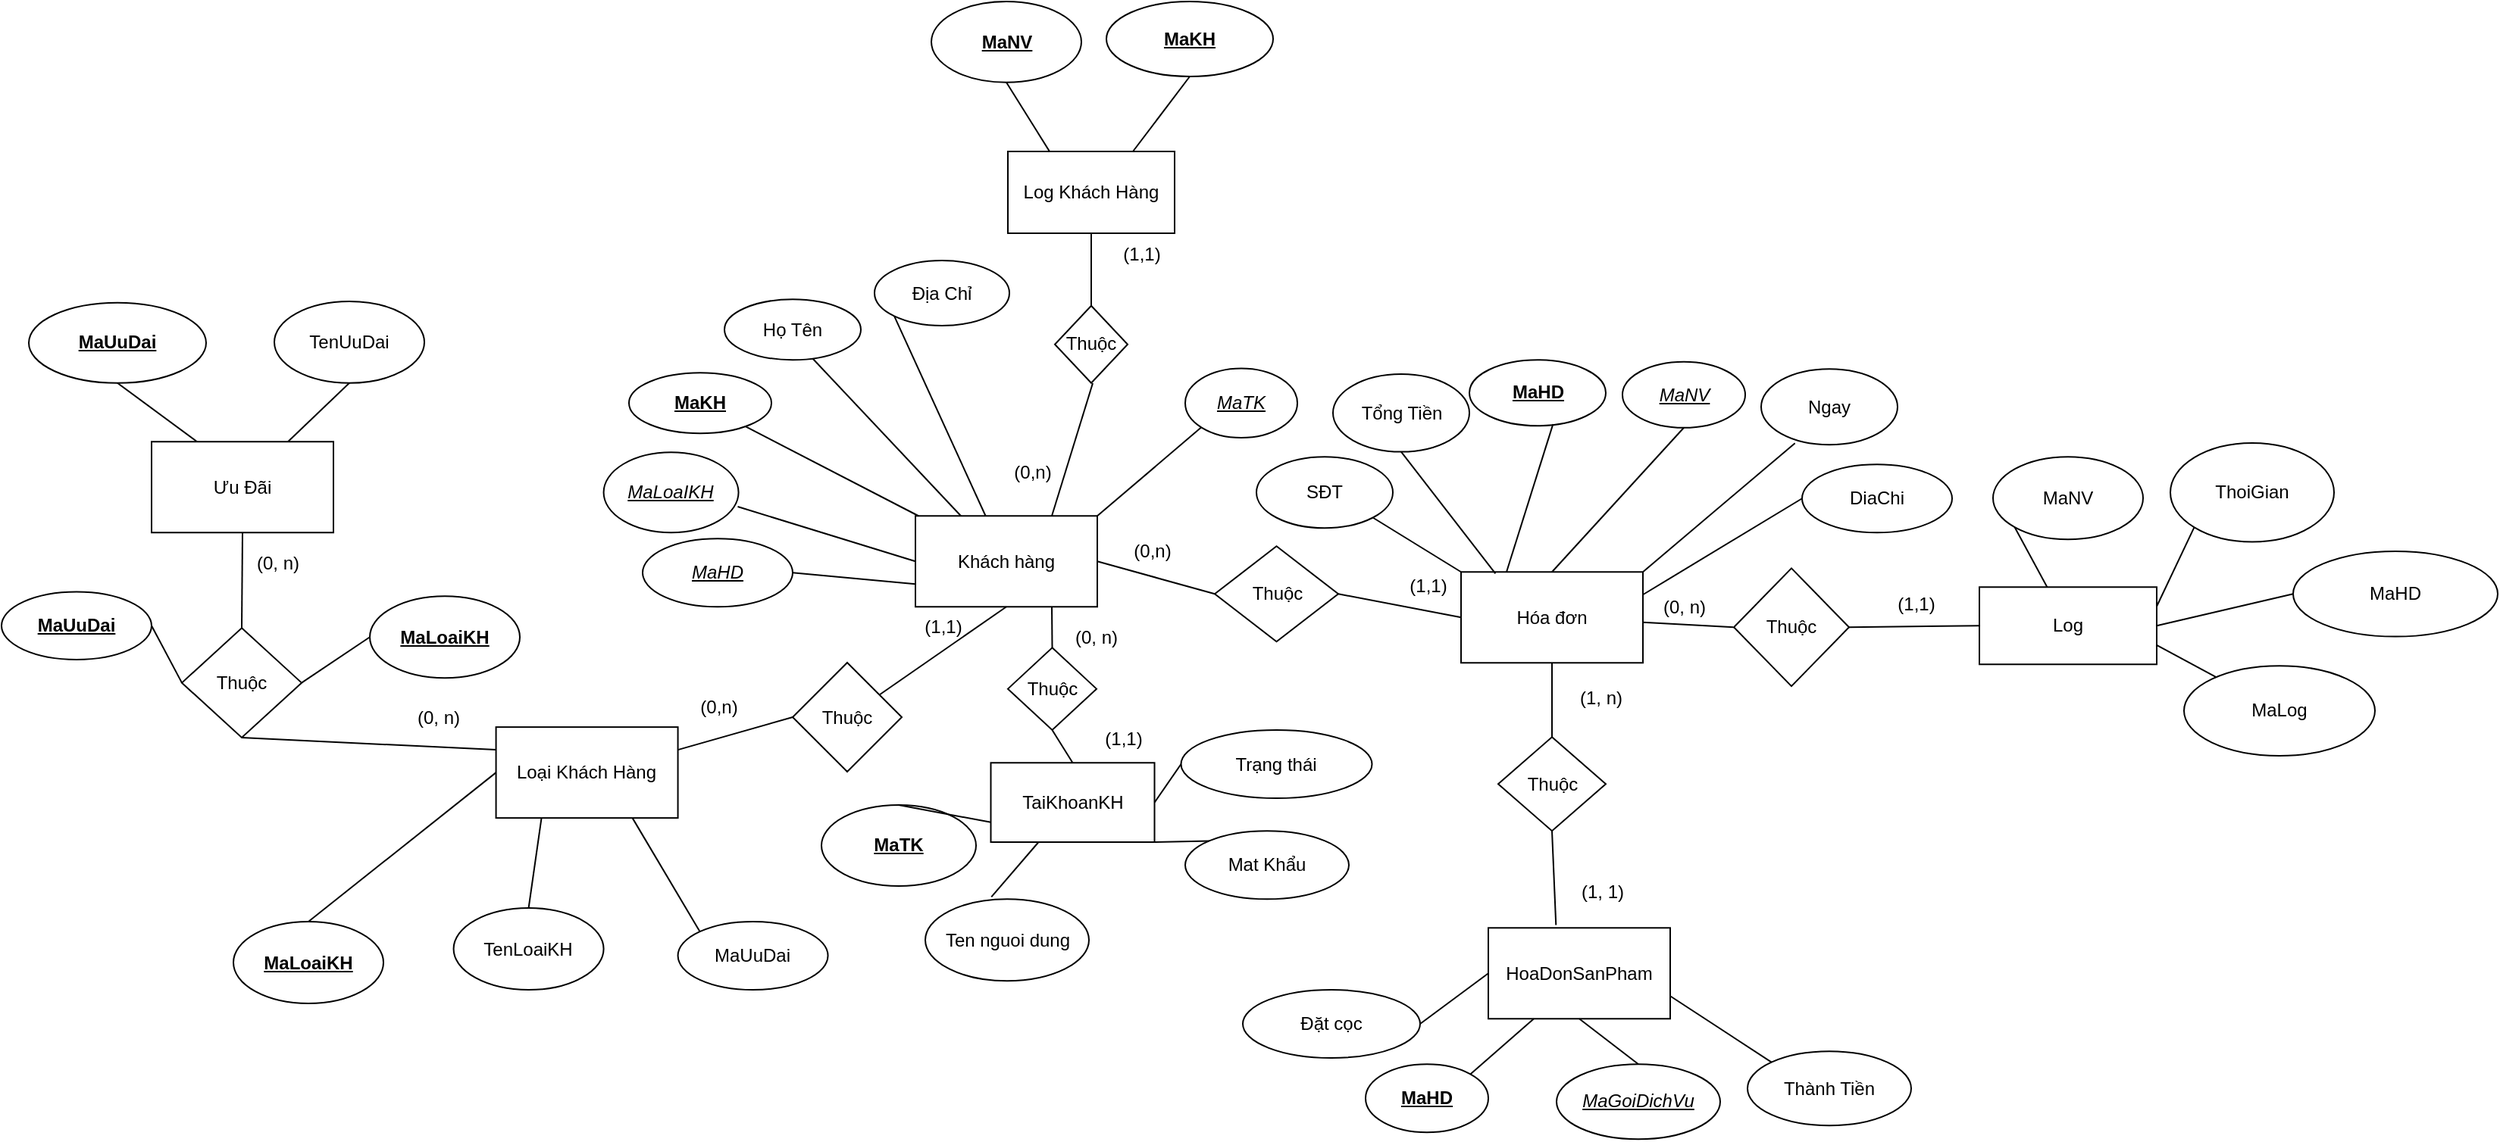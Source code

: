 <mxfile version="20.3.3" type="github">
  <diagram id="P_BZW2JWN4PclsPSSylG" name="Page-1">
    <mxGraphModel dx="1811" dy="1105" grid="1" gridSize="9" guides="1" tooltips="1" connect="1" arrows="1" fold="1" page="1" pageScale="1" pageWidth="3300" pageHeight="4681" math="0" shadow="0">
      <root>
        <mxCell id="0" />
        <mxCell id="1" parent="0" />
        <mxCell id="imz9l-xepYDmz30WCTFW-1" value="Khách hàng" style="rounded=0;whiteSpace=wrap;html=1;" vertex="1" parent="1">
          <mxGeometry x="621" y="564.63" width="120" height="60" as="geometry" />
        </mxCell>
        <mxCell id="imz9l-xepYDmz30WCTFW-2" value="MaKH" style="ellipse;whiteSpace=wrap;html=1;fontStyle=5" vertex="1" parent="1">
          <mxGeometry x="432" y="470.13" width="94" height="40" as="geometry" />
        </mxCell>
        <mxCell id="imz9l-xepYDmz30WCTFW-4" value="Họ Tên" style="ellipse;whiteSpace=wrap;html=1;" vertex="1" parent="1">
          <mxGeometry x="495" y="421.63" width="90" height="40" as="geometry" />
        </mxCell>
        <mxCell id="imz9l-xepYDmz30WCTFW-5" value="Địa Chỉ" style="ellipse;whiteSpace=wrap;html=1;" vertex="1" parent="1">
          <mxGeometry x="594" y="396" width="89" height="43" as="geometry" />
        </mxCell>
        <mxCell id="imz9l-xepYDmz30WCTFW-7" value="" style="endArrow=none;html=1;rounded=0;" edge="1" parent="1" source="imz9l-xepYDmz30WCTFW-2" target="imz9l-xepYDmz30WCTFW-1">
          <mxGeometry width="50" height="50" relative="1" as="geometry">
            <mxPoint x="612" y="634.63" as="sourcePoint" />
            <mxPoint x="662" y="584.63" as="targetPoint" />
          </mxGeometry>
        </mxCell>
        <mxCell id="imz9l-xepYDmz30WCTFW-8" value="" style="endArrow=none;html=1;rounded=0;entryX=0.25;entryY=0;entryDx=0;entryDy=0;exitX=0.647;exitY=0.978;exitDx=0;exitDy=0;exitPerimeter=0;" edge="1" parent="1" source="imz9l-xepYDmz30WCTFW-4" target="imz9l-xepYDmz30WCTFW-1">
          <mxGeometry width="50" height="50" relative="1" as="geometry">
            <mxPoint x="612" y="503.63" as="sourcePoint" />
            <mxPoint x="630" y="573.766" as="targetPoint" />
          </mxGeometry>
        </mxCell>
        <mxCell id="imz9l-xepYDmz30WCTFW-9" value="" style="endArrow=none;html=1;rounded=0;exitX=0;exitY=1;exitDx=0;exitDy=0;" edge="1" parent="1" source="imz9l-xepYDmz30WCTFW-5" target="imz9l-xepYDmz30WCTFW-1">
          <mxGeometry width="50" height="50" relative="1" as="geometry">
            <mxPoint x="613" y="526.99" as="sourcePoint" />
            <mxPoint x="660" y="557.63" as="targetPoint" />
          </mxGeometry>
        </mxCell>
        <mxCell id="imz9l-xepYDmz30WCTFW-10" value="" style="endArrow=none;html=1;rounded=0;entryX=0.75;entryY=0;entryDx=0;entryDy=0;" edge="1" parent="1" target="imz9l-xepYDmz30WCTFW-1">
          <mxGeometry width="50" height="50" relative="1" as="geometry">
            <mxPoint x="738" y="477" as="sourcePoint" />
            <mxPoint x="669" y="582.63" as="targetPoint" />
          </mxGeometry>
        </mxCell>
        <mxCell id="imz9l-xepYDmz30WCTFW-11" value="Loại Khách Hàng" style="rounded=0;whiteSpace=wrap;html=1;" vertex="1" parent="1">
          <mxGeometry x="344.28" y="704.06" width="120" height="60" as="geometry" />
        </mxCell>
        <mxCell id="imz9l-xepYDmz30WCTFW-13" value="MaLoaiKH" style="ellipse;whiteSpace=wrap;html=1;fontStyle=5" vertex="1" parent="1">
          <mxGeometry x="171" y="832.5" width="99" height="54" as="geometry" />
        </mxCell>
        <mxCell id="imz9l-xepYDmz30WCTFW-14" value="TenLoaiKH&lt;br&gt;" style="ellipse;whiteSpace=wrap;html=1;" vertex="1" parent="1">
          <mxGeometry x="316.28" y="823.5" width="99" height="54" as="geometry" />
        </mxCell>
        <mxCell id="imz9l-xepYDmz30WCTFW-15" value="MaUuDai" style="ellipse;whiteSpace=wrap;html=1;" vertex="1" parent="1">
          <mxGeometry x="464.28" y="832.5" width="99" height="45" as="geometry" />
        </mxCell>
        <mxCell id="imz9l-xepYDmz30WCTFW-17" value="" style="endArrow=none;html=1;rounded=0;exitX=0.5;exitY=0;exitDx=0;exitDy=0;entryX=0;entryY=0.5;entryDx=0;entryDy=0;" edge="1" parent="1" source="imz9l-xepYDmz30WCTFW-13" target="imz9l-xepYDmz30WCTFW-11">
          <mxGeometry width="50" height="50" relative="1" as="geometry">
            <mxPoint x="233.997" y="834.688" as="sourcePoint" />
            <mxPoint x="370.28" y="711" as="targetPoint" />
          </mxGeometry>
        </mxCell>
        <mxCell id="imz9l-xepYDmz30WCTFW-18" value="" style="endArrow=none;html=1;rounded=0;exitX=0.5;exitY=0;exitDx=0;exitDy=0;entryX=0.25;entryY=1;entryDx=0;entryDy=0;" edge="1" parent="1" source="imz9l-xepYDmz30WCTFW-14" target="imz9l-xepYDmz30WCTFW-11">
          <mxGeometry width="50" height="50" relative="1" as="geometry">
            <mxPoint x="242.997" y="843.688" as="sourcePoint" />
            <mxPoint x="365.28" y="759" as="targetPoint" />
          </mxGeometry>
        </mxCell>
        <mxCell id="imz9l-xepYDmz30WCTFW-19" value="" style="endArrow=none;html=1;rounded=0;exitX=0;exitY=0;exitDx=0;exitDy=0;entryX=0.75;entryY=1;entryDx=0;entryDy=0;" edge="1" parent="1" source="imz9l-xepYDmz30WCTFW-15" target="imz9l-xepYDmz30WCTFW-11">
          <mxGeometry width="50" height="50" relative="1" as="geometry">
            <mxPoint x="374.78" y="832.5" as="sourcePoint" />
            <mxPoint x="395.28" y="789" as="targetPoint" />
          </mxGeometry>
        </mxCell>
        <mxCell id="imz9l-xepYDmz30WCTFW-21" value="Thuộc" style="rhombus;whiteSpace=wrap;html=1;" vertex="1" parent="1">
          <mxGeometry x="540" y="661.5" width="72" height="72" as="geometry" />
        </mxCell>
        <mxCell id="imz9l-xepYDmz30WCTFW-22" value="" style="endArrow=none;html=1;rounded=0;entryX=0.5;entryY=1;entryDx=0;entryDy=0;" edge="1" parent="1" source="imz9l-xepYDmz30WCTFW-21" target="imz9l-xepYDmz30WCTFW-1">
          <mxGeometry width="50" height="50" relative="1" as="geometry">
            <mxPoint x="585" y="733.63" as="sourcePoint" />
            <mxPoint x="635" y="683.63" as="targetPoint" />
          </mxGeometry>
        </mxCell>
        <mxCell id="imz9l-xepYDmz30WCTFW-24" value="(0,n)&lt;br&gt;" style="text;html=1;align=center;verticalAlign=middle;resizable=0;points=[];autosize=1;strokeColor=none;fillColor=none;" vertex="1" parent="1">
          <mxGeometry x="468" y="677.06" width="45" height="27" as="geometry" />
        </mxCell>
        <mxCell id="imz9l-xepYDmz30WCTFW-25" value="(1,1)&lt;br&gt;" style="text;html=1;align=center;verticalAlign=middle;resizable=0;points=[];autosize=1;strokeColor=none;fillColor=none;" vertex="1" parent="1">
          <mxGeometry x="616" y="624.63" width="45" height="27" as="geometry" />
        </mxCell>
        <mxCell id="imz9l-xepYDmz30WCTFW-26" value="MaLoaIKH" style="ellipse;whiteSpace=wrap;html=1;fontStyle=6" vertex="1" parent="1">
          <mxGeometry x="415.28" y="522.62" width="89" height="53" as="geometry" />
        </mxCell>
        <mxCell id="imz9l-xepYDmz30WCTFW-28" value="" style="endArrow=none;html=1;rounded=0;entryX=0.994;entryY=0.677;entryDx=0;entryDy=0;entryPerimeter=0;exitX=0;exitY=0.5;exitDx=0;exitDy=0;" edge="1" parent="1" source="imz9l-xepYDmz30WCTFW-1" target="imz9l-xepYDmz30WCTFW-26">
          <mxGeometry width="50" height="50" relative="1" as="geometry">
            <mxPoint x="900" y="679.63" as="sourcePoint" />
            <mxPoint x="950" y="629.63" as="targetPoint" />
          </mxGeometry>
        </mxCell>
        <mxCell id="imz9l-xepYDmz30WCTFW-29" value="Hóa đơn&lt;br&gt;" style="rounded=0;whiteSpace=wrap;html=1;" vertex="1" parent="1">
          <mxGeometry x="981" y="601.63" width="120" height="60" as="geometry" />
        </mxCell>
        <mxCell id="imz9l-xepYDmz30WCTFW-30" value="MaHD" style="ellipse;whiteSpace=wrap;html=1;fontStyle=5" vertex="1" parent="1">
          <mxGeometry x="986.5" y="461.63" width="90" height="43.5" as="geometry" />
        </mxCell>
        <mxCell id="imz9l-xepYDmz30WCTFW-31" value="MaNV" style="ellipse;whiteSpace=wrap;html=1;fontStyle=6" vertex="1" parent="1">
          <mxGeometry x="1087.5" y="462.88" width="81" height="43.5" as="geometry" />
        </mxCell>
        <mxCell id="imz9l-xepYDmz30WCTFW-32" value="Ngay" style="ellipse;whiteSpace=wrap;html=1;" vertex="1" parent="1">
          <mxGeometry x="1179" y="467.63" width="90" height="50" as="geometry" />
        </mxCell>
        <mxCell id="imz9l-xepYDmz30WCTFW-33" value="DiaChi" style="ellipse;whiteSpace=wrap;html=1;" vertex="1" parent="1">
          <mxGeometry x="1206" y="530.63" width="99" height="45" as="geometry" />
        </mxCell>
        <mxCell id="imz9l-xepYDmz30WCTFW-34" value="SĐT" style="ellipse;whiteSpace=wrap;html=1;" vertex="1" parent="1">
          <mxGeometry x="846" y="525.63" width="90" height="47" as="geometry" />
        </mxCell>
        <mxCell id="imz9l-xepYDmz30WCTFW-35" value="Tổng Tiền" style="ellipse;whiteSpace=wrap;html=1;" vertex="1" parent="1">
          <mxGeometry x="896.5" y="471.01" width="90" height="51.25" as="geometry" />
        </mxCell>
        <mxCell id="imz9l-xepYDmz30WCTFW-38" value="" style="endArrow=none;html=1;rounded=0;entryX=0.25;entryY=0;entryDx=0;entryDy=0;exitX=0.613;exitY=0.976;exitDx=0;exitDy=0;exitPerimeter=0;" edge="1" parent="1" source="imz9l-xepYDmz30WCTFW-30" target="imz9l-xepYDmz30WCTFW-29">
          <mxGeometry width="50" height="50" relative="1" as="geometry">
            <mxPoint x="900" y="670.63" as="sourcePoint" />
            <mxPoint x="950" y="620.63" as="targetPoint" />
          </mxGeometry>
        </mxCell>
        <mxCell id="imz9l-xepYDmz30WCTFW-39" value="" style="endArrow=none;html=1;rounded=0;exitX=0.5;exitY=0;exitDx=0;exitDy=0;entryX=0.5;entryY=1;entryDx=0;entryDy=0;" edge="1" parent="1" source="imz9l-xepYDmz30WCTFW-29" target="imz9l-xepYDmz30WCTFW-31">
          <mxGeometry width="50" height="50" relative="1" as="geometry">
            <mxPoint x="900" y="670.63" as="sourcePoint" />
            <mxPoint x="950" y="620.63" as="targetPoint" />
          </mxGeometry>
        </mxCell>
        <mxCell id="imz9l-xepYDmz30WCTFW-40" value="" style="endArrow=none;html=1;rounded=0;entryX=1;entryY=0;entryDx=0;entryDy=0;exitX=0.248;exitY=0.979;exitDx=0;exitDy=0;exitPerimeter=0;" edge="1" parent="1" source="imz9l-xepYDmz30WCTFW-32" target="imz9l-xepYDmz30WCTFW-29">
          <mxGeometry width="50" height="50" relative="1" as="geometry">
            <mxPoint x="900" y="670.63" as="sourcePoint" />
            <mxPoint x="950" y="620.63" as="targetPoint" />
          </mxGeometry>
        </mxCell>
        <mxCell id="imz9l-xepYDmz30WCTFW-41" value="" style="endArrow=none;html=1;rounded=0;entryX=1;entryY=0.25;entryDx=0;entryDy=0;exitX=0;exitY=0.5;exitDx=0;exitDy=0;" edge="1" parent="1" source="imz9l-xepYDmz30WCTFW-33" target="imz9l-xepYDmz30WCTFW-29">
          <mxGeometry width="50" height="50" relative="1" as="geometry">
            <mxPoint x="900" y="670.63" as="sourcePoint" />
            <mxPoint x="950" y="620.63" as="targetPoint" />
          </mxGeometry>
        </mxCell>
        <mxCell id="imz9l-xepYDmz30WCTFW-42" style="edgeStyle=orthogonalEdgeStyle;rounded=0;orthogonalLoop=1;jettySize=auto;html=1;exitX=0.5;exitY=1;exitDx=0;exitDy=0;" edge="1" parent="1" source="imz9l-xepYDmz30WCTFW-35" target="imz9l-xepYDmz30WCTFW-35">
          <mxGeometry relative="1" as="geometry" />
        </mxCell>
        <mxCell id="imz9l-xepYDmz30WCTFW-43" value="" style="endArrow=none;html=1;rounded=0;entryX=0.189;entryY=0.018;entryDx=0;entryDy=0;entryPerimeter=0;exitX=0.5;exitY=1;exitDx=0;exitDy=0;" edge="1" parent="1" source="imz9l-xepYDmz30WCTFW-35" target="imz9l-xepYDmz30WCTFW-29">
          <mxGeometry width="50" height="50" relative="1" as="geometry">
            <mxPoint x="900" y="670.63" as="sourcePoint" />
            <mxPoint x="950" y="620.63" as="targetPoint" />
          </mxGeometry>
        </mxCell>
        <mxCell id="imz9l-xepYDmz30WCTFW-44" value="" style="endArrow=none;html=1;rounded=0;entryX=0;entryY=0;entryDx=0;entryDy=0;exitX=1;exitY=1;exitDx=0;exitDy=0;" edge="1" parent="1" source="imz9l-xepYDmz30WCTFW-34" target="imz9l-xepYDmz30WCTFW-29">
          <mxGeometry width="50" height="50" relative="1" as="geometry">
            <mxPoint x="900" y="670.63" as="sourcePoint" />
            <mxPoint x="950" y="620.63" as="targetPoint" />
          </mxGeometry>
        </mxCell>
        <mxCell id="imz9l-xepYDmz30WCTFW-45" value="Thuộc" style="rhombus;whiteSpace=wrap;html=1;" vertex="1" parent="1">
          <mxGeometry x="818.5" y="584.63" width="81.5" height="63" as="geometry" />
        </mxCell>
        <mxCell id="imz9l-xepYDmz30WCTFW-46" value="" style="endArrow=none;html=1;rounded=0;entryX=0;entryY=0.5;entryDx=0;entryDy=0;exitX=1;exitY=0.5;exitDx=0;exitDy=0;" edge="1" parent="1" source="imz9l-xepYDmz30WCTFW-45" target="imz9l-xepYDmz30WCTFW-29">
          <mxGeometry width="50" height="50" relative="1" as="geometry">
            <mxPoint x="900" y="670.63" as="sourcePoint" />
            <mxPoint x="950" y="620.63" as="targetPoint" />
          </mxGeometry>
        </mxCell>
        <mxCell id="imz9l-xepYDmz30WCTFW-47" value="" style="endArrow=none;html=1;rounded=0;exitX=1;exitY=0.5;exitDx=0;exitDy=0;entryX=0;entryY=0.5;entryDx=0;entryDy=0;" edge="1" parent="1" source="imz9l-xepYDmz30WCTFW-1" target="imz9l-xepYDmz30WCTFW-45">
          <mxGeometry width="50" height="50" relative="1" as="geometry">
            <mxPoint x="900" y="670.63" as="sourcePoint" />
            <mxPoint x="950" y="620.63" as="targetPoint" />
          </mxGeometry>
        </mxCell>
        <mxCell id="imz9l-xepYDmz30WCTFW-48" value="(0,n)&lt;br&gt;" style="text;html=1;align=center;verticalAlign=middle;resizable=0;points=[];autosize=1;strokeColor=none;fillColor=none;" vertex="1" parent="1">
          <mxGeometry x="754" y="574.63" width="45" height="27" as="geometry" />
        </mxCell>
        <mxCell id="imz9l-xepYDmz30WCTFW-49" value="(1,1)" style="text;html=1;align=center;verticalAlign=middle;resizable=0;points=[];autosize=1;strokeColor=none;fillColor=none;" vertex="1" parent="1">
          <mxGeometry x="936" y="597.63" width="45" height="27" as="geometry" />
        </mxCell>
        <mxCell id="imz9l-xepYDmz30WCTFW-50" value="MaHD" style="ellipse;whiteSpace=wrap;html=1;fontStyle=6" vertex="1" parent="1">
          <mxGeometry x="441" y="579.63" width="99" height="45" as="geometry" />
        </mxCell>
        <mxCell id="imz9l-xepYDmz30WCTFW-51" value="" style="endArrow=none;html=1;rounded=0;entryX=0;entryY=0.75;entryDx=0;entryDy=0;exitX=1;exitY=0.5;exitDx=0;exitDy=0;" edge="1" parent="1" source="imz9l-xepYDmz30WCTFW-50" target="imz9l-xepYDmz30WCTFW-1">
          <mxGeometry width="50" height="50" relative="1" as="geometry">
            <mxPoint x="900" y="778.63" as="sourcePoint" />
            <mxPoint x="950" y="728.63" as="targetPoint" />
          </mxGeometry>
        </mxCell>
        <mxCell id="imz9l-xepYDmz30WCTFW-52" value="HoaDonSanPham" style="rounded=0;whiteSpace=wrap;html=1;" vertex="1" parent="1">
          <mxGeometry x="999" y="836.63" width="120" height="60" as="geometry" />
        </mxCell>
        <mxCell id="imz9l-xepYDmz30WCTFW-53" value="MaHD" style="ellipse;whiteSpace=wrap;html=1;fontStyle=5" vertex="1" parent="1">
          <mxGeometry x="918" y="926.63" width="81" height="45" as="geometry" />
        </mxCell>
        <mxCell id="imz9l-xepYDmz30WCTFW-54" value="MaGoiDichVu" style="ellipse;whiteSpace=wrap;html=1;fontStyle=6" vertex="1" parent="1">
          <mxGeometry x="1044" y="926.63" width="108" height="49.5" as="geometry" />
        </mxCell>
        <mxCell id="imz9l-xepYDmz30WCTFW-55" value="Thành Tiền" style="ellipse;whiteSpace=wrap;html=1;" vertex="1" parent="1">
          <mxGeometry x="1170" y="918.13" width="108" height="49" as="geometry" />
        </mxCell>
        <mxCell id="imz9l-xepYDmz30WCTFW-56" value="Đặt cọc" style="ellipse;whiteSpace=wrap;html=1;" vertex="1" parent="1">
          <mxGeometry x="837" y="877.5" width="117" height="45" as="geometry" />
        </mxCell>
        <mxCell id="imz9l-xepYDmz30WCTFW-57" value="" style="endArrow=none;html=1;rounded=0;entryX=0;entryY=0.5;entryDx=0;entryDy=0;exitX=1;exitY=0.5;exitDx=0;exitDy=0;" edge="1" parent="1" source="imz9l-xepYDmz30WCTFW-56" target="imz9l-xepYDmz30WCTFW-52">
          <mxGeometry width="50" height="50" relative="1" as="geometry">
            <mxPoint x="918" y="850.63" as="sourcePoint" />
            <mxPoint x="968" y="800.63" as="targetPoint" />
          </mxGeometry>
        </mxCell>
        <mxCell id="imz9l-xepYDmz30WCTFW-58" value="" style="endArrow=none;html=1;rounded=0;entryX=0.25;entryY=1;entryDx=0;entryDy=0;exitX=1;exitY=0;exitDx=0;exitDy=0;" edge="1" parent="1" source="imz9l-xepYDmz30WCTFW-53" target="imz9l-xepYDmz30WCTFW-52">
          <mxGeometry width="50" height="50" relative="1" as="geometry">
            <mxPoint x="918" y="850.63" as="sourcePoint" />
            <mxPoint x="968" y="800.63" as="targetPoint" />
          </mxGeometry>
        </mxCell>
        <mxCell id="imz9l-xepYDmz30WCTFW-59" value="" style="endArrow=none;html=1;rounded=0;entryX=0.5;entryY=1;entryDx=0;entryDy=0;exitX=0.5;exitY=0;exitDx=0;exitDy=0;" edge="1" parent="1" source="imz9l-xepYDmz30WCTFW-54" target="imz9l-xepYDmz30WCTFW-52">
          <mxGeometry width="50" height="50" relative="1" as="geometry">
            <mxPoint x="918" y="850.63" as="sourcePoint" />
            <mxPoint x="968" y="800.63" as="targetPoint" />
          </mxGeometry>
        </mxCell>
        <mxCell id="imz9l-xepYDmz30WCTFW-60" value="" style="endArrow=none;html=1;rounded=0;entryX=1;entryY=0.75;entryDx=0;entryDy=0;exitX=0;exitY=0;exitDx=0;exitDy=0;" edge="1" parent="1" source="imz9l-xepYDmz30WCTFW-55" target="imz9l-xepYDmz30WCTFW-52">
          <mxGeometry width="50" height="50" relative="1" as="geometry">
            <mxPoint x="918" y="850.63" as="sourcePoint" />
            <mxPoint x="968" y="800.63" as="targetPoint" />
          </mxGeometry>
        </mxCell>
        <mxCell id="imz9l-xepYDmz30WCTFW-61" value="Thuộc" style="rhombus;whiteSpace=wrap;html=1;" vertex="1" parent="1">
          <mxGeometry x="1005.5" y="710.63" width="71" height="62" as="geometry" />
        </mxCell>
        <mxCell id="imz9l-xepYDmz30WCTFW-62" value="" style="endArrow=none;html=1;rounded=0;entryX=0.5;entryY=1;entryDx=0;entryDy=0;" edge="1" parent="1" source="imz9l-xepYDmz30WCTFW-61" target="imz9l-xepYDmz30WCTFW-29">
          <mxGeometry width="50" height="50" relative="1" as="geometry">
            <mxPoint x="900" y="778.63" as="sourcePoint" />
            <mxPoint x="950" y="728.63" as="targetPoint" />
          </mxGeometry>
        </mxCell>
        <mxCell id="imz9l-xepYDmz30WCTFW-63" value="" style="endArrow=none;html=1;rounded=0;entryX=0.5;entryY=1;entryDx=0;entryDy=0;exitX=0.372;exitY=-0.032;exitDx=0;exitDy=0;exitPerimeter=0;" edge="1" parent="1" source="imz9l-xepYDmz30WCTFW-52" target="imz9l-xepYDmz30WCTFW-61">
          <mxGeometry width="50" height="50" relative="1" as="geometry">
            <mxPoint x="900" y="778.63" as="sourcePoint" />
            <mxPoint x="950" y="728.63" as="targetPoint" />
          </mxGeometry>
        </mxCell>
        <mxCell id="imz9l-xepYDmz30WCTFW-64" value="(1, n)" style="text;html=1;align=center;verticalAlign=middle;resizable=0;points=[];autosize=1;strokeColor=none;fillColor=none;" vertex="1" parent="1">
          <mxGeometry x="1046" y="671.63" width="54" height="27" as="geometry" />
        </mxCell>
        <mxCell id="imz9l-xepYDmz30WCTFW-65" value="(1, 1)" style="text;html=1;align=center;verticalAlign=middle;resizable=0;points=[];autosize=1;strokeColor=none;fillColor=none;" vertex="1" parent="1">
          <mxGeometry x="1047" y="799.13" width="54" height="27" as="geometry" />
        </mxCell>
        <mxCell id="imz9l-xepYDmz30WCTFW-66" value="Log" style="rounded=0;whiteSpace=wrap;html=1;" vertex="1" parent="1">
          <mxGeometry x="1323" y="611.63" width="117" height="51" as="geometry" />
        </mxCell>
        <mxCell id="imz9l-xepYDmz30WCTFW-67" value="MaNV" style="ellipse;whiteSpace=wrap;html=1;" vertex="1" parent="1">
          <mxGeometry x="1332" y="525.63" width="99" height="54.55" as="geometry" />
        </mxCell>
        <mxCell id="imz9l-xepYDmz30WCTFW-68" value="MaHD" style="ellipse;whiteSpace=wrap;html=1;" vertex="1" parent="1">
          <mxGeometry x="1530" y="587.97" width="135" height="56.33" as="geometry" />
        </mxCell>
        <mxCell id="imz9l-xepYDmz30WCTFW-69" value="MaLog" style="ellipse;whiteSpace=wrap;html=1;" vertex="1" parent="1">
          <mxGeometry x="1458" y="663.62" width="126" height="59.37" as="geometry" />
        </mxCell>
        <mxCell id="imz9l-xepYDmz30WCTFW-70" value="ThoiGian" style="ellipse;whiteSpace=wrap;html=1;" vertex="1" parent="1">
          <mxGeometry x="1449" y="516.47" width="108" height="65.31" as="geometry" />
        </mxCell>
        <mxCell id="imz9l-xepYDmz30WCTFW-74" value="" style="endArrow=none;html=1;rounded=0;entryX=0;entryY=1;entryDx=0;entryDy=0;" edge="1" parent="1" source="imz9l-xepYDmz30WCTFW-66" target="imz9l-xepYDmz30WCTFW-67">
          <mxGeometry width="50" height="50" relative="1" as="geometry">
            <mxPoint x="1332" y="545" as="sourcePoint" />
            <mxPoint x="1382" y="495" as="targetPoint" />
          </mxGeometry>
        </mxCell>
        <mxCell id="imz9l-xepYDmz30WCTFW-75" value="" style="endArrow=none;html=1;rounded=0;entryX=0;entryY=1;entryDx=0;entryDy=0;exitX=1;exitY=0.25;exitDx=0;exitDy=0;" edge="1" parent="1" source="imz9l-xepYDmz30WCTFW-66" target="imz9l-xepYDmz30WCTFW-70">
          <mxGeometry width="50" height="50" relative="1" as="geometry">
            <mxPoint x="1458" y="644" as="sourcePoint" />
            <mxPoint x="1508" y="594" as="targetPoint" />
          </mxGeometry>
        </mxCell>
        <mxCell id="imz9l-xepYDmz30WCTFW-76" value="" style="endArrow=none;html=1;rounded=0;entryX=0;entryY=0.5;entryDx=0;entryDy=0;exitX=1;exitY=0.5;exitDx=0;exitDy=0;" edge="1" parent="1" source="imz9l-xepYDmz30WCTFW-66" target="imz9l-xepYDmz30WCTFW-68">
          <mxGeometry width="50" height="50" relative="1" as="geometry">
            <mxPoint x="1458" y="644" as="sourcePoint" />
            <mxPoint x="1508" y="594" as="targetPoint" />
          </mxGeometry>
        </mxCell>
        <mxCell id="imz9l-xepYDmz30WCTFW-77" value="" style="endArrow=none;html=1;rounded=0;exitX=1;exitY=0.75;exitDx=0;exitDy=0;" edge="1" parent="1" source="imz9l-xepYDmz30WCTFW-66" target="imz9l-xepYDmz30WCTFW-69">
          <mxGeometry width="50" height="50" relative="1" as="geometry">
            <mxPoint x="1458" y="644" as="sourcePoint" />
            <mxPoint x="1508" y="594" as="targetPoint" />
          </mxGeometry>
        </mxCell>
        <mxCell id="imz9l-xepYDmz30WCTFW-79" value="Thuộc" style="rhombus;whiteSpace=wrap;html=1;" vertex="1" parent="1">
          <mxGeometry x="1161" y="599.19" width="76" height="77.87" as="geometry" />
        </mxCell>
        <mxCell id="imz9l-xepYDmz30WCTFW-80" value="" style="endArrow=none;html=1;rounded=0;entryX=0;entryY=0.5;entryDx=0;entryDy=0;" edge="1" parent="1" source="imz9l-xepYDmz30WCTFW-29" target="imz9l-xepYDmz30WCTFW-79">
          <mxGeometry width="50" height="50" relative="1" as="geometry">
            <mxPoint x="1179" y="581" as="sourcePoint" />
            <mxPoint x="1229" y="531" as="targetPoint" />
          </mxGeometry>
        </mxCell>
        <mxCell id="imz9l-xepYDmz30WCTFW-81" value="" style="endArrow=none;html=1;rounded=0;entryX=0;entryY=0.5;entryDx=0;entryDy=0;exitX=1;exitY=0.5;exitDx=0;exitDy=0;" edge="1" parent="1" source="imz9l-xepYDmz30WCTFW-79" target="imz9l-xepYDmz30WCTFW-66">
          <mxGeometry width="50" height="50" relative="1" as="geometry">
            <mxPoint x="1179" y="581" as="sourcePoint" />
            <mxPoint x="1229" y="531" as="targetPoint" />
          </mxGeometry>
        </mxCell>
        <mxCell id="imz9l-xepYDmz30WCTFW-82" value="" style="endArrow=none;html=1;rounded=0;entryX=0;entryY=0.5;entryDx=0;entryDy=0;exitX=1;exitY=0.25;exitDx=0;exitDy=0;" edge="1" parent="1" source="imz9l-xepYDmz30WCTFW-11" target="imz9l-xepYDmz30WCTFW-21">
          <mxGeometry width="50" height="50" relative="1" as="geometry">
            <mxPoint x="810" y="716" as="sourcePoint" />
            <mxPoint x="860" y="666" as="targetPoint" />
          </mxGeometry>
        </mxCell>
        <mxCell id="imz9l-xepYDmz30WCTFW-83" value="(0, n)" style="text;html=1;align=center;verticalAlign=middle;resizable=0;points=[];autosize=1;strokeColor=none;fillColor=none;" vertex="1" parent="1">
          <mxGeometry x="1101" y="611.63" width="54" height="27" as="geometry" />
        </mxCell>
        <mxCell id="imz9l-xepYDmz30WCTFW-84" value="(1,1)" style="text;html=1;align=center;verticalAlign=middle;resizable=0;points=[];autosize=1;strokeColor=none;fillColor=none;" vertex="1" parent="1">
          <mxGeometry x="1258" y="609" width="45" height="27" as="geometry" />
        </mxCell>
        <mxCell id="imz9l-xepYDmz30WCTFW-85" value="MaTK" style="ellipse;whiteSpace=wrap;html=1;fontStyle=6" vertex="1" parent="1">
          <mxGeometry x="799" y="467.26" width="74" height="45.74" as="geometry" />
        </mxCell>
        <mxCell id="imz9l-xepYDmz30WCTFW-87" value="" style="endArrow=none;html=1;rounded=0;entryX=0;entryY=1;entryDx=0;entryDy=0;exitX=1;exitY=0;exitDx=0;exitDy=0;" edge="1" parent="1" source="imz9l-xepYDmz30WCTFW-1" target="imz9l-xepYDmz30WCTFW-85">
          <mxGeometry width="50" height="50" relative="1" as="geometry">
            <mxPoint x="846" y="716" as="sourcePoint" />
            <mxPoint x="896" y="666" as="targetPoint" />
          </mxGeometry>
        </mxCell>
        <mxCell id="imz9l-xepYDmz30WCTFW-88" value="Ưu Đãi" style="rounded=0;whiteSpace=wrap;html=1;" vertex="1" parent="1">
          <mxGeometry x="117" y="515.63" width="120" height="60" as="geometry" />
        </mxCell>
        <mxCell id="imz9l-xepYDmz30WCTFW-89" value="MaUuDai" style="ellipse;whiteSpace=wrap;html=1;fontStyle=5" vertex="1" parent="1">
          <mxGeometry x="36" y="423.87" width="117" height="53" as="geometry" />
        </mxCell>
        <mxCell id="imz9l-xepYDmz30WCTFW-90" value="TenUuDai" style="ellipse;whiteSpace=wrap;html=1;" vertex="1" parent="1">
          <mxGeometry x="198" y="423" width="99" height="53.87" as="geometry" />
        </mxCell>
        <mxCell id="imz9l-xepYDmz30WCTFW-92" value="" style="endArrow=none;html=1;rounded=0;entryX=0.5;entryY=1;entryDx=0;entryDy=0;exitX=0.75;exitY=0;exitDx=0;exitDy=0;" edge="1" parent="1" source="imz9l-xepYDmz30WCTFW-88" target="imz9l-xepYDmz30WCTFW-90">
          <mxGeometry width="50" height="50" relative="1" as="geometry">
            <mxPoint x="378" y="716" as="sourcePoint" />
            <mxPoint x="428" y="666" as="targetPoint" />
          </mxGeometry>
        </mxCell>
        <mxCell id="imz9l-xepYDmz30WCTFW-93" value="" style="endArrow=none;html=1;rounded=0;entryX=0.5;entryY=1;entryDx=0;entryDy=0;exitX=0.25;exitY=0;exitDx=0;exitDy=0;" edge="1" parent="1" source="imz9l-xepYDmz30WCTFW-88" target="imz9l-xepYDmz30WCTFW-89">
          <mxGeometry width="50" height="50" relative="1" as="geometry">
            <mxPoint x="378" y="716" as="sourcePoint" />
            <mxPoint x="428" y="666" as="targetPoint" />
          </mxGeometry>
        </mxCell>
        <mxCell id="imz9l-xepYDmz30WCTFW-94" value="Thuộc" style="rhombus;whiteSpace=wrap;html=1;" vertex="1" parent="1">
          <mxGeometry x="137" y="638.63" width="79" height="72.37" as="geometry" />
        </mxCell>
        <mxCell id="imz9l-xepYDmz30WCTFW-95" value="" style="endArrow=none;html=1;rounded=0;entryX=0.5;entryY=1;entryDx=0;entryDy=0;exitX=0;exitY=0.25;exitDx=0;exitDy=0;" edge="1" parent="1" source="imz9l-xepYDmz30WCTFW-11" target="imz9l-xepYDmz30WCTFW-94">
          <mxGeometry width="50" height="50" relative="1" as="geometry">
            <mxPoint x="378" y="716" as="sourcePoint" />
            <mxPoint x="428" y="666" as="targetPoint" />
          </mxGeometry>
        </mxCell>
        <mxCell id="imz9l-xepYDmz30WCTFW-96" value="" style="endArrow=none;html=1;rounded=0;entryX=0.5;entryY=1;entryDx=0;entryDy=0;exitX=0.5;exitY=0;exitDx=0;exitDy=0;" edge="1" parent="1" source="imz9l-xepYDmz30WCTFW-94" target="imz9l-xepYDmz30WCTFW-88">
          <mxGeometry width="50" height="50" relative="1" as="geometry">
            <mxPoint x="378" y="716" as="sourcePoint" />
            <mxPoint x="428" y="666" as="targetPoint" />
          </mxGeometry>
        </mxCell>
        <mxCell id="imz9l-xepYDmz30WCTFW-97" value="(0, n)" style="text;html=1;align=center;verticalAlign=middle;resizable=0;points=[];autosize=1;strokeColor=none;fillColor=none;" vertex="1" parent="1">
          <mxGeometry x="173" y="582" width="54" height="27" as="geometry" />
        </mxCell>
        <mxCell id="imz9l-xepYDmz30WCTFW-98" value="(0, n)" style="text;html=1;align=center;verticalAlign=middle;resizable=0;points=[];autosize=1;strokeColor=none;fillColor=none;" vertex="1" parent="1">
          <mxGeometry x="279" y="684" width="54" height="27" as="geometry" />
        </mxCell>
        <mxCell id="imz9l-xepYDmz30WCTFW-100" value="MaUuDai" style="ellipse;whiteSpace=wrap;html=1;fontStyle=5" vertex="1" parent="1">
          <mxGeometry x="18" y="614.79" width="99" height="44.68" as="geometry" />
        </mxCell>
        <mxCell id="imz9l-xepYDmz30WCTFW-101" value="MaLoaiKH" style="ellipse;whiteSpace=wrap;html=1;fontStyle=5" vertex="1" parent="1">
          <mxGeometry x="261" y="617.63" width="99" height="54" as="geometry" />
        </mxCell>
        <mxCell id="imz9l-xepYDmz30WCTFW-102" value="" style="endArrow=none;html=1;rounded=0;entryX=0;entryY=0.5;entryDx=0;entryDy=0;exitX=1;exitY=0.5;exitDx=0;exitDy=0;" edge="1" parent="1" source="imz9l-xepYDmz30WCTFW-94" target="imz9l-xepYDmz30WCTFW-101">
          <mxGeometry width="50" height="50" relative="1" as="geometry">
            <mxPoint x="378" y="716" as="sourcePoint" />
            <mxPoint x="428" y="666" as="targetPoint" />
          </mxGeometry>
        </mxCell>
        <mxCell id="imz9l-xepYDmz30WCTFW-103" value="" style="endArrow=none;html=1;rounded=0;entryX=1;entryY=0.5;entryDx=0;entryDy=0;exitX=0;exitY=0.5;exitDx=0;exitDy=0;" edge="1" parent="1" source="imz9l-xepYDmz30WCTFW-94" target="imz9l-xepYDmz30WCTFW-100">
          <mxGeometry width="50" height="50" relative="1" as="geometry">
            <mxPoint x="378" y="716" as="sourcePoint" />
            <mxPoint x="428" y="666" as="targetPoint" />
          </mxGeometry>
        </mxCell>
        <mxCell id="imz9l-xepYDmz30WCTFW-105" value="Log Khách Hàng" style="rounded=0;whiteSpace=wrap;html=1;" vertex="1" parent="1">
          <mxGeometry x="682" y="324.0" width="110" height="54" as="geometry" />
        </mxCell>
        <mxCell id="imz9l-xepYDmz30WCTFW-106" style="edgeStyle=orthogonalEdgeStyle;rounded=0;orthogonalLoop=1;jettySize=auto;html=1;exitX=0.5;exitY=1;exitDx=0;exitDy=0;" edge="1" parent="1" source="imz9l-xepYDmz30WCTFW-105" target="imz9l-xepYDmz30WCTFW-105">
          <mxGeometry relative="1" as="geometry" />
        </mxCell>
        <mxCell id="imz9l-xepYDmz30WCTFW-107" value="Thuộc&lt;br&gt;" style="rhombus;whiteSpace=wrap;html=1;" vertex="1" parent="1">
          <mxGeometry x="713" y="425.86" width="48" height="51.01" as="geometry" />
        </mxCell>
        <mxCell id="imz9l-xepYDmz30WCTFW-111" value="(0,n)" style="text;html=1;align=center;verticalAlign=middle;resizable=0;points=[];autosize=1;strokeColor=none;fillColor=none;" vertex="1" parent="1">
          <mxGeometry x="675" y="522.26" width="45" height="27" as="geometry" />
        </mxCell>
        <mxCell id="imz9l-xepYDmz30WCTFW-112" value="(1,1)" style="text;html=1;align=center;verticalAlign=middle;resizable=0;points=[];autosize=1;strokeColor=none;fillColor=none;" vertex="1" parent="1">
          <mxGeometry x="747" y="378" width="45" height="27" as="geometry" />
        </mxCell>
        <mxCell id="imz9l-xepYDmz30WCTFW-113" value="MaNV" style="ellipse;whiteSpace=wrap;html=1;fontStyle=5" vertex="1" parent="1">
          <mxGeometry x="631.5" y="225" width="99" height="53.37" as="geometry" />
        </mxCell>
        <mxCell id="imz9l-xepYDmz30WCTFW-114" value="MaKH" style="ellipse;whiteSpace=wrap;html=1;fontStyle=5" vertex="1" parent="1">
          <mxGeometry x="747" y="225.0" width="110" height="49.5" as="geometry" />
        </mxCell>
        <mxCell id="imz9l-xepYDmz30WCTFW-117" value="" style="endArrow=none;html=1;rounded=0;entryX=0.5;entryY=1;entryDx=0;entryDy=0;exitX=0.5;exitY=0;exitDx=0;exitDy=0;" edge="1" parent="1" source="imz9l-xepYDmz30WCTFW-107" target="imz9l-xepYDmz30WCTFW-105">
          <mxGeometry width="50" height="50" relative="1" as="geometry">
            <mxPoint x="819" y="518" as="sourcePoint" />
            <mxPoint x="869" y="468" as="targetPoint" />
          </mxGeometry>
        </mxCell>
        <mxCell id="imz9l-xepYDmz30WCTFW-118" value="" style="endArrow=none;html=1;rounded=0;entryX=0.5;entryY=1;entryDx=0;entryDy=0;exitX=0.75;exitY=0;exitDx=0;exitDy=0;" edge="1" parent="1" source="imz9l-xepYDmz30WCTFW-105" target="imz9l-xepYDmz30WCTFW-114">
          <mxGeometry width="50" height="50" relative="1" as="geometry">
            <mxPoint x="819" y="518" as="sourcePoint" />
            <mxPoint x="869" y="468" as="targetPoint" />
          </mxGeometry>
        </mxCell>
        <mxCell id="imz9l-xepYDmz30WCTFW-119" value="" style="endArrow=none;html=1;rounded=0;entryX=0.5;entryY=1;entryDx=0;entryDy=0;exitX=0.25;exitY=0;exitDx=0;exitDy=0;" edge="1" parent="1" source="imz9l-xepYDmz30WCTFW-105" target="imz9l-xepYDmz30WCTFW-113">
          <mxGeometry width="50" height="50" relative="1" as="geometry">
            <mxPoint x="819" y="518" as="sourcePoint" />
            <mxPoint x="869" y="468" as="targetPoint" />
          </mxGeometry>
        </mxCell>
        <mxCell id="imz9l-xepYDmz30WCTFW-120" value="TaiKhoanKH" style="rounded=0;whiteSpace=wrap;html=1;" vertex="1" parent="1">
          <mxGeometry x="670.75" y="727.63" width="108" height="52.37" as="geometry" />
        </mxCell>
        <mxCell id="imz9l-xepYDmz30WCTFW-121" value="MaTK" style="ellipse;whiteSpace=wrap;html=1;fontStyle=5" vertex="1" parent="1">
          <mxGeometry x="559" y="755.5" width="102" height="53.5" as="geometry" />
        </mxCell>
        <mxCell id="imz9l-xepYDmz30WCTFW-122" value="Ten nguoi dung" style="ellipse;whiteSpace=wrap;html=1;" vertex="1" parent="1">
          <mxGeometry x="627.5" y="817.63" width="108" height="54" as="geometry" />
        </mxCell>
        <mxCell id="imz9l-xepYDmz30WCTFW-123" value="Mat Khẩu" style="ellipse;whiteSpace=wrap;html=1;" vertex="1" parent="1">
          <mxGeometry x="799" y="772.63" width="108" height="45" as="geometry" />
        </mxCell>
        <mxCell id="imz9l-xepYDmz30WCTFW-124" value="Trạng thái&lt;br&gt;" style="ellipse;whiteSpace=wrap;html=1;" vertex="1" parent="1">
          <mxGeometry x="796.25" y="706" width="126" height="45" as="geometry" />
        </mxCell>
        <mxCell id="imz9l-xepYDmz30WCTFW-125" value="" style="endArrow=none;html=1;rounded=0;entryX=0;entryY=0.75;entryDx=0;entryDy=0;exitX=0.5;exitY=0;exitDx=0;exitDy=0;" edge="1" parent="1" source="imz9l-xepYDmz30WCTFW-121" target="imz9l-xepYDmz30WCTFW-120">
          <mxGeometry width="50" height="50" relative="1" as="geometry">
            <mxPoint x="666" y="671" as="sourcePoint" />
            <mxPoint x="716" y="621" as="targetPoint" />
          </mxGeometry>
        </mxCell>
        <mxCell id="imz9l-xepYDmz30WCTFW-126" value="" style="endArrow=none;html=1;rounded=0;exitX=0.404;exitY=-0.027;exitDx=0;exitDy=0;exitPerimeter=0;" edge="1" parent="1" source="imz9l-xepYDmz30WCTFW-122" target="imz9l-xepYDmz30WCTFW-120">
          <mxGeometry width="50" height="50" relative="1" as="geometry">
            <mxPoint x="738" y="810" as="sourcePoint" />
            <mxPoint x="716" y="621" as="targetPoint" />
          </mxGeometry>
        </mxCell>
        <mxCell id="imz9l-xepYDmz30WCTFW-127" value="" style="endArrow=none;html=1;rounded=0;entryX=1;entryY=1;entryDx=0;entryDy=0;exitX=0;exitY=0;exitDx=0;exitDy=0;" edge="1" parent="1" source="imz9l-xepYDmz30WCTFW-123" target="imz9l-xepYDmz30WCTFW-120">
          <mxGeometry width="50" height="50" relative="1" as="geometry">
            <mxPoint x="666" y="671" as="sourcePoint" />
            <mxPoint x="716" y="621" as="targetPoint" />
          </mxGeometry>
        </mxCell>
        <mxCell id="imz9l-xepYDmz30WCTFW-128" value="" style="endArrow=none;html=1;rounded=0;entryX=0;entryY=0.5;entryDx=0;entryDy=0;exitX=1;exitY=0.5;exitDx=0;exitDy=0;" edge="1" parent="1" source="imz9l-xepYDmz30WCTFW-120" target="imz9l-xepYDmz30WCTFW-124">
          <mxGeometry width="50" height="50" relative="1" as="geometry">
            <mxPoint x="666" y="671" as="sourcePoint" />
            <mxPoint x="716" y="621" as="targetPoint" />
          </mxGeometry>
        </mxCell>
        <mxCell id="imz9l-xepYDmz30WCTFW-129" value="Thuộc" style="rhombus;whiteSpace=wrap;html=1;" vertex="1" parent="1">
          <mxGeometry x="682" y="651.63" width="58.5" height="54.37" as="geometry" />
        </mxCell>
        <mxCell id="imz9l-xepYDmz30WCTFW-130" value="" style="endArrow=none;html=1;rounded=0;entryX=0.75;entryY=1;entryDx=0;entryDy=0;exitX=0.5;exitY=0;exitDx=0;exitDy=0;" edge="1" parent="1" source="imz9l-xepYDmz30WCTFW-129" target="imz9l-xepYDmz30WCTFW-1">
          <mxGeometry width="50" height="50" relative="1" as="geometry">
            <mxPoint x="783" y="671" as="sourcePoint" />
            <mxPoint x="833" y="621" as="targetPoint" />
          </mxGeometry>
        </mxCell>
        <mxCell id="imz9l-xepYDmz30WCTFW-132" value="" style="endArrow=none;html=1;rounded=0;exitX=0.5;exitY=1;exitDx=0;exitDy=0;entryX=0.5;entryY=0;entryDx=0;entryDy=0;" edge="1" parent="1" source="imz9l-xepYDmz30WCTFW-129" target="imz9l-xepYDmz30WCTFW-120">
          <mxGeometry width="50" height="50" relative="1" as="geometry">
            <mxPoint x="783" y="671" as="sourcePoint" />
            <mxPoint x="833" y="621" as="targetPoint" />
          </mxGeometry>
        </mxCell>
        <mxCell id="imz9l-xepYDmz30WCTFW-133" value="(0, n)&lt;br&gt;" style="text;html=1;align=center;verticalAlign=middle;resizable=0;points=[];autosize=1;strokeColor=none;fillColor=none;" vertex="1" parent="1">
          <mxGeometry x="713" y="631.13" width="54" height="27" as="geometry" />
        </mxCell>
        <mxCell id="imz9l-xepYDmz30WCTFW-134" value="(1,1)" style="text;html=1;align=center;verticalAlign=middle;resizable=0;points=[];autosize=1;strokeColor=none;fillColor=none;" vertex="1" parent="1">
          <mxGeometry x="735.5" y="698.63" width="45" height="27" as="geometry" />
        </mxCell>
      </root>
    </mxGraphModel>
  </diagram>
</mxfile>
